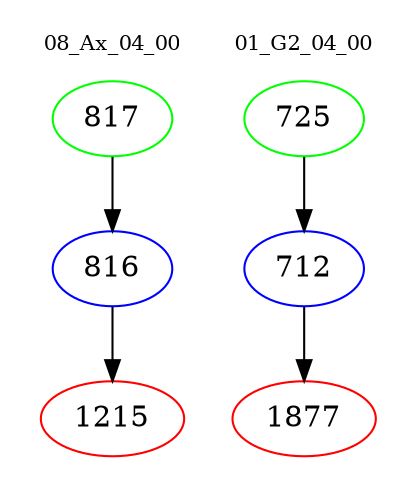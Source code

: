 digraph{
subgraph cluster_0 {
color = white
label = "08_Ax_04_00";
fontsize=10;
T0_817 [label="817", color="green"]
T0_817 -> T0_816 [color="black"]
T0_816 [label="816", color="blue"]
T0_816 -> T0_1215 [color="black"]
T0_1215 [label="1215", color="red"]
}
subgraph cluster_1 {
color = white
label = "01_G2_04_00";
fontsize=10;
T1_725 [label="725", color="green"]
T1_725 -> T1_712 [color="black"]
T1_712 [label="712", color="blue"]
T1_712 -> T1_1877 [color="black"]
T1_1877 [label="1877", color="red"]
}
}

